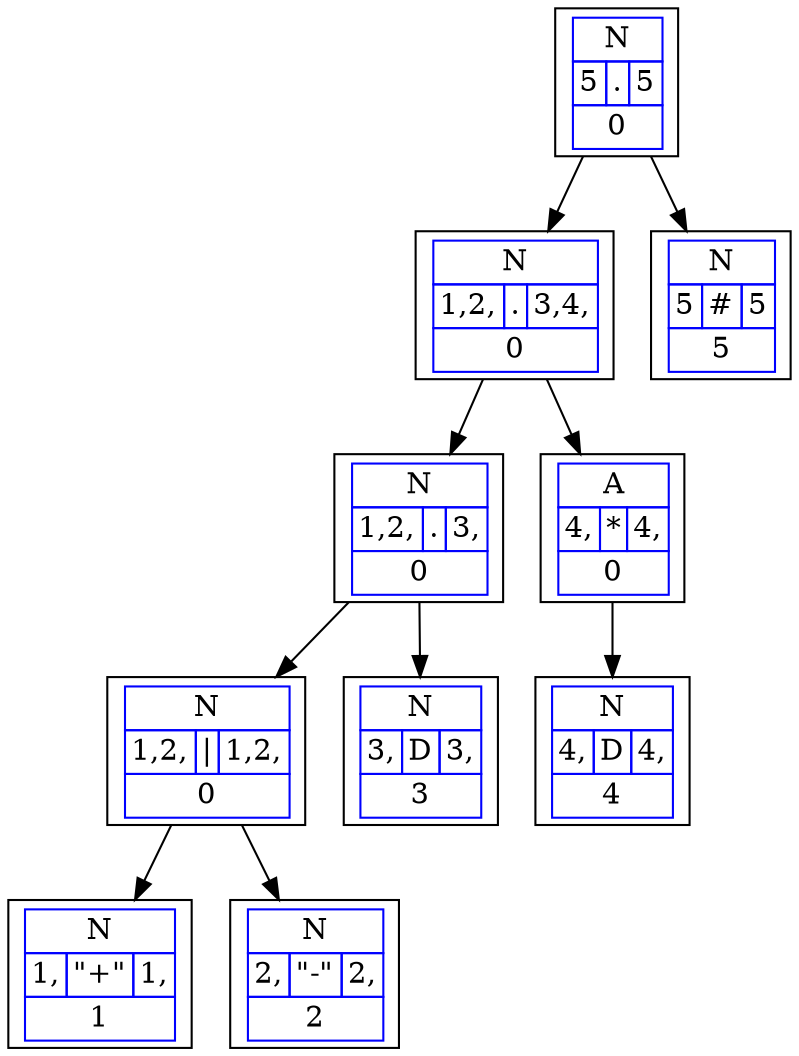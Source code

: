 digraph G{
rankdir=UD
node[shape=box]
concentrate=true
nodo35 [ label =< 
<table border='0' cellborder='1' color='blue' cellspacing='0'>
<tr><td colspan="3">N</td></tr>
<tr><td>5</td><td>.</td><td>5</td></tr>
<tr><td colspan="3">0</td></tr>
</table>
>];
nodo33 [ label =< 
<table border='0' cellborder='1' color='blue' cellspacing='0'>
<tr><td colspan="3">N</td></tr>
<tr><td>1,2,</td><td>.</td><td>3,4,</td></tr>
<tr><td colspan="3">0</td></tr>
</table>
>];
nodo30 [ label =< 
<table border='0' cellborder='1' color='blue' cellspacing='0'>
<tr><td colspan="3">N</td></tr>
<tr><td>1,2,</td><td>.</td><td>3,</td></tr>
<tr><td colspan="3">0</td></tr>
</table>
>];
nodo28 [ label =< 
<table border='0' cellborder='1' color='blue' cellspacing='0'>
<tr><td colspan="3">N</td></tr>
<tr><td>1,2,</td><td>|</td><td>1,2,</td></tr>
<tr><td colspan="3">0</td></tr>
</table>
>];
nodo26 [ label =< 
<table border='0' cellborder='1' color='blue' cellspacing='0'>
<tr><td colspan="3">N</td></tr>
<tr><td>1,</td><td>"+"</td><td>1,</td></tr>
<tr><td colspan="3">1</td></tr>
</table>
>];
nodo28->nodo26
nodo27 [ label =< 
<table border='0' cellborder='1' color='blue' cellspacing='0'>
<tr><td colspan="3">N</td></tr>
<tr><td>2,</td><td>"-"</td><td>2,</td></tr>
<tr><td colspan="3">2</td></tr>
</table>
>];
nodo28->nodo27
nodo30->nodo28
nodo29 [ label =< 
<table border='0' cellborder='1' color='blue' cellspacing='0'>
<tr><td colspan="3">N</td></tr>
<tr><td>3,</td><td>D</td><td>3,</td></tr>
<tr><td colspan="3">3</td></tr>
</table>
>];
nodo30->nodo29
nodo33->nodo30
nodo32 [ label =< 
<table border='0' cellborder='1' color='blue' cellspacing='0'>
<tr><td colspan="3">A</td></tr>
<tr><td>4,</td><td>*</td><td>4,</td></tr>
<tr><td colspan="3">0</td></tr>
</table>
>];
nodo31 [ label =< 
<table border='0' cellborder='1' color='blue' cellspacing='0'>
<tr><td colspan="3">N</td></tr>
<tr><td>4,</td><td>D</td><td>4,</td></tr>
<tr><td colspan="3">4</td></tr>
</table>
>];
nodo32->nodo31
nodo33->nodo32
nodo35->nodo33
nodo34 [ label =< 
<table border='0' cellborder='1' color='blue' cellspacing='0'>
<tr><td colspan="3">N</td></tr>
<tr><td>5</td><td>#</td><td>5</td></tr>
<tr><td colspan="3">5</td></tr>
</table>
>];
nodo35->nodo34

}
